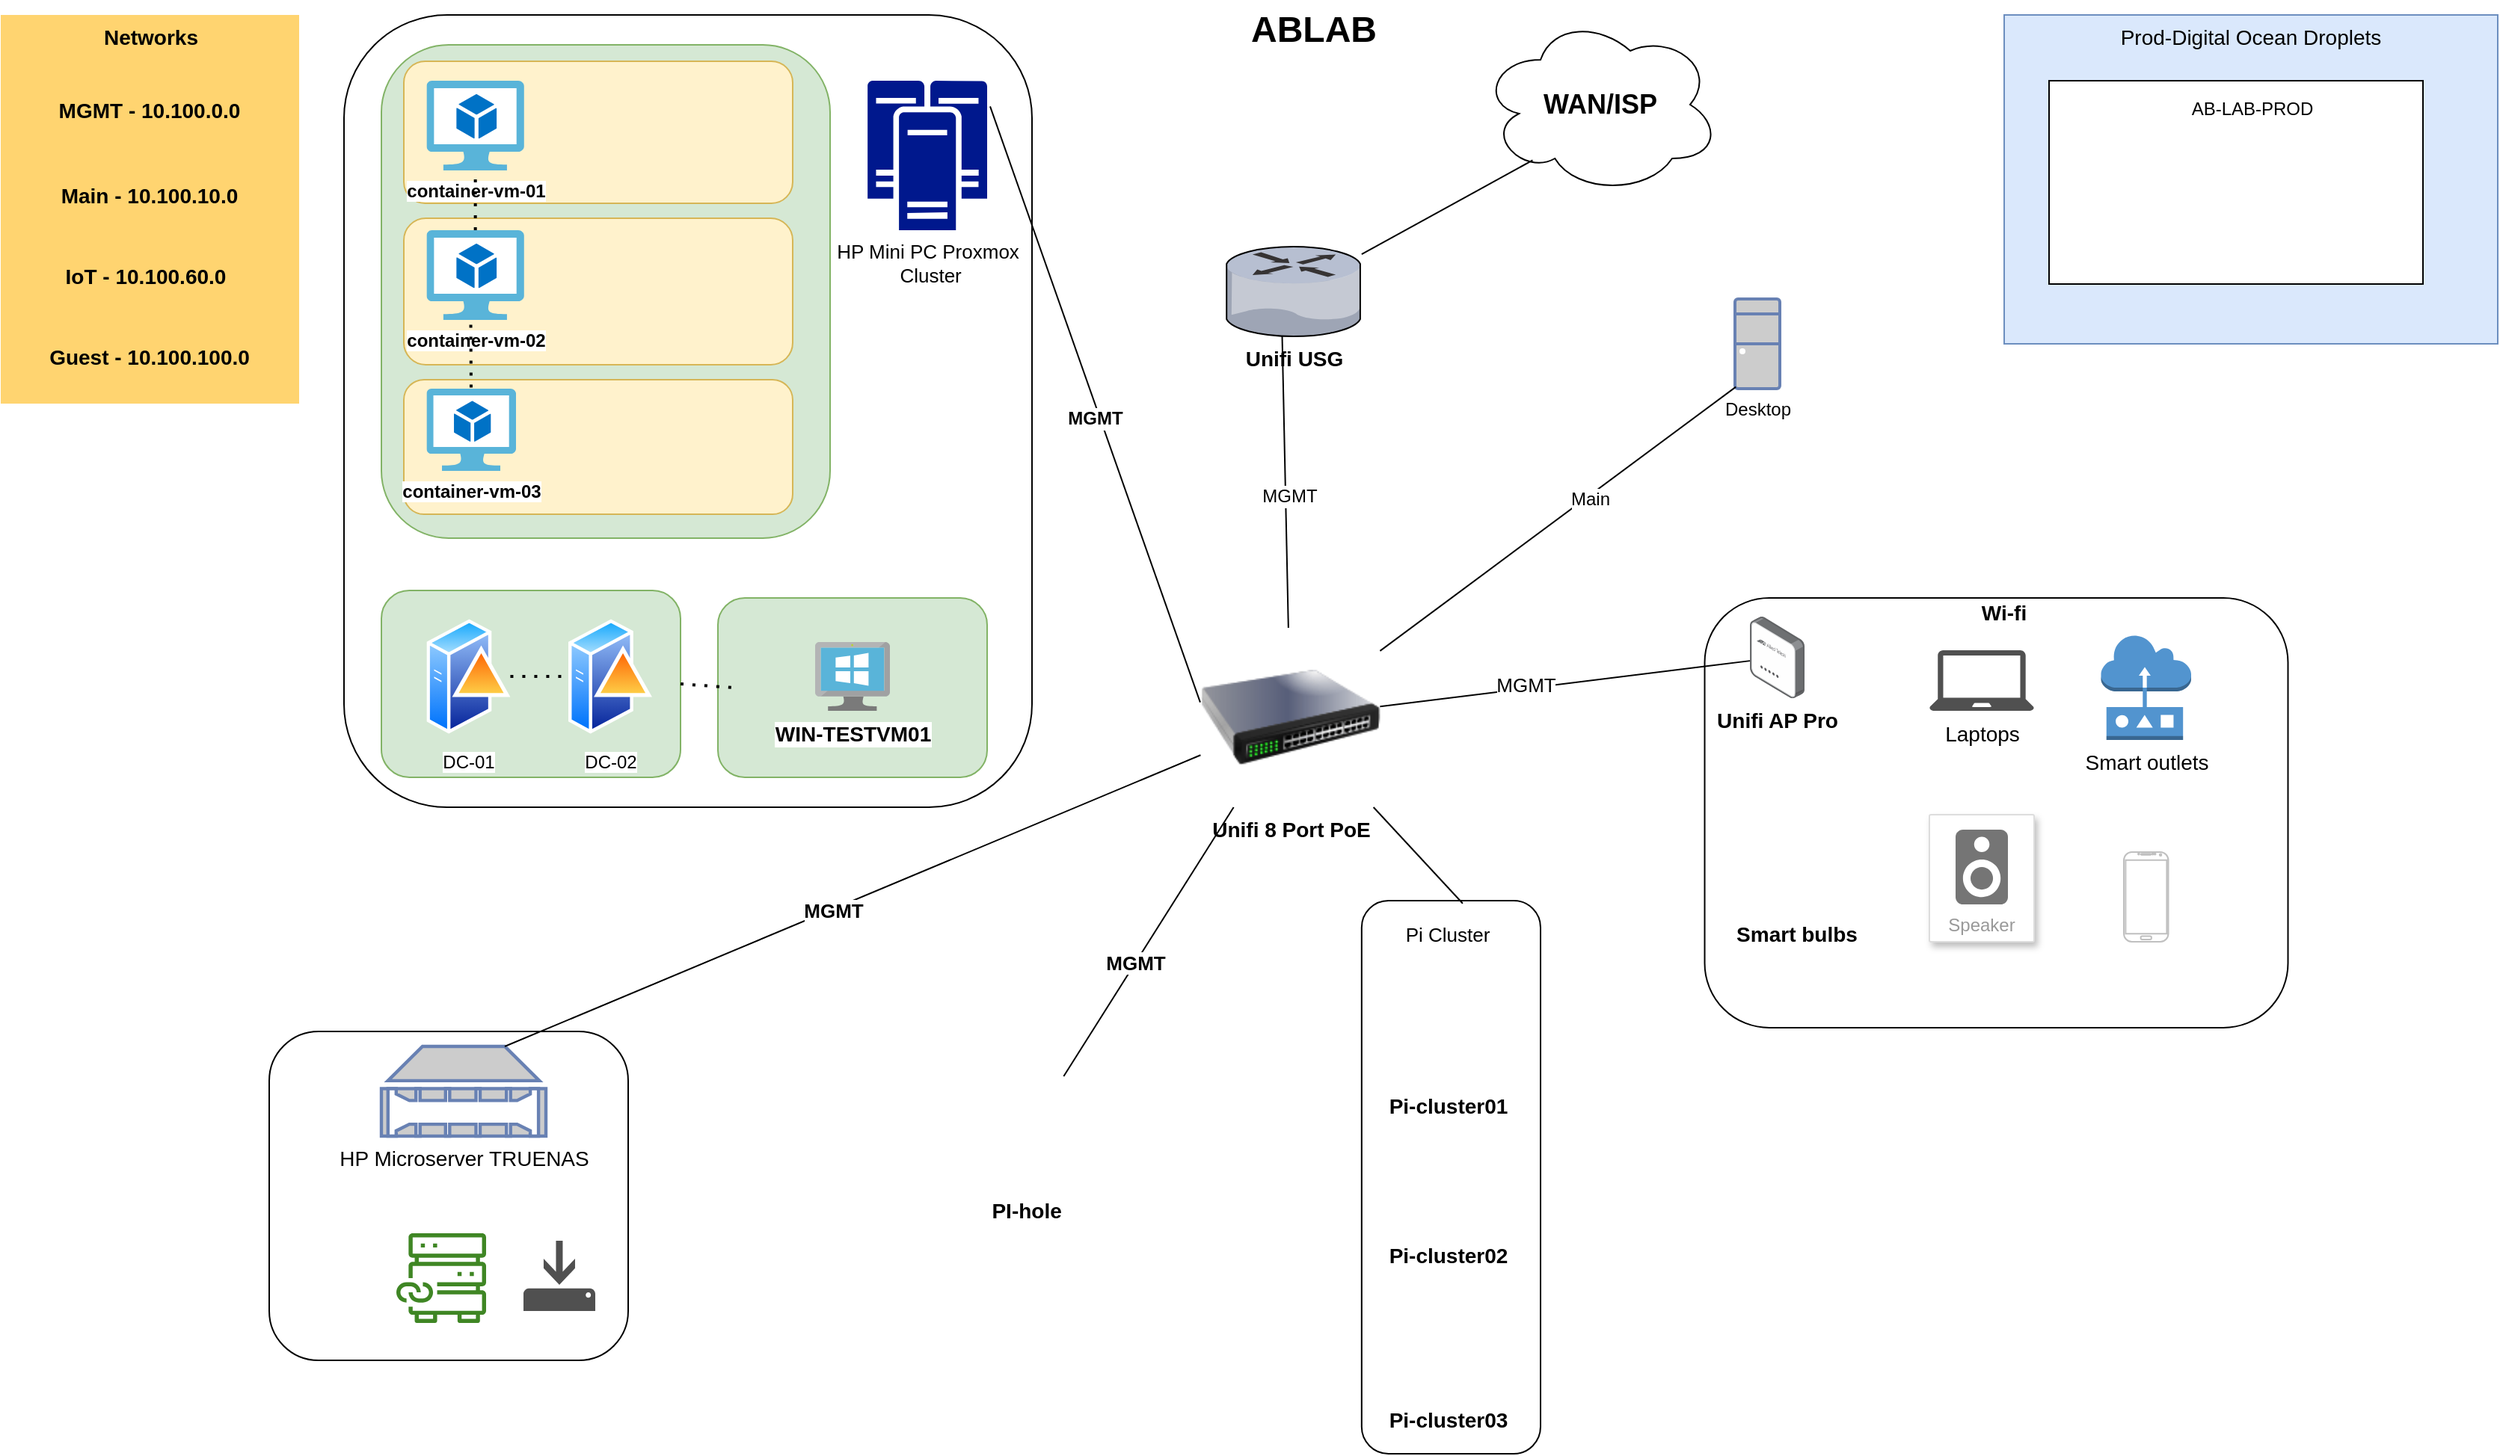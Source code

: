 <mxfile version="21.6.2" type="github">
  <diagram name="Page-1" id="e3a06f82-3646-2815-327d-82caf3d4e204">
    <mxGraphModel dx="1088" dy="1061" grid="1" gridSize="10" guides="1" tooltips="1" connect="1" arrows="1" fold="1" page="1" pageScale="1.5" pageWidth="1169" pageHeight="826" background="none" math="0" shadow="0">
      <root>
        <mxCell id="0" style=";html=1;" />
        <mxCell id="1" style=";html=1;" parent="0" />
        <mxCell id="qUjCIS87A6rbTVQXAkJ8-5" value="" style="rounded=1;whiteSpace=wrap;html=1;" vertex="1" parent="1">
          <mxGeometry x="220" y="700" width="240" height="220" as="geometry" />
        </mxCell>
        <mxCell id="x9bdqeFJQxe7NECGImG6-19" value="" style="rounded=1;whiteSpace=wrap;html=1;" parent="1" vertex="1">
          <mxGeometry x="270" y="20" width="460" height="530" as="geometry" />
        </mxCell>
        <mxCell id="x9bdqeFJQxe7NECGImG6-41" value="" style="rounded=1;whiteSpace=wrap;html=1;fillColor=#d5e8d4;strokeColor=#82b366;" parent="1" vertex="1">
          <mxGeometry x="295" y="405" width="200" height="125" as="geometry" />
        </mxCell>
        <mxCell id="x9bdqeFJQxe7NECGImG6-24" value="" style="rounded=1;whiteSpace=wrap;html=1;fillColor=#d5e8d4;strokeColor=#82b366;" parent="1" vertex="1">
          <mxGeometry x="295" y="40" width="300" height="330" as="geometry" />
        </mxCell>
        <mxCell id="x9bdqeFJQxe7NECGImG6-36" value="" style="rounded=1;whiteSpace=wrap;html=1;fillColor=#fff2cc;strokeColor=#d6b656;" parent="1" vertex="1">
          <mxGeometry x="310" y="156" width="260" height="98" as="geometry" />
        </mxCell>
        <mxCell id="x9bdqeFJQxe7NECGImG6-37" value="" style="rounded=1;whiteSpace=wrap;html=1;fillColor=#fff2cc;strokeColor=#d6b656;" parent="1" vertex="1">
          <mxGeometry x="310" y="264" width="260" height="90" as="geometry" />
        </mxCell>
        <mxCell id="x9bdqeFJQxe7NECGImG6-35" value="" style="rounded=1;whiteSpace=wrap;html=1;fillColor=#fff2cc;strokeColor=#d6b656;" parent="1" vertex="1">
          <mxGeometry x="310" y="51" width="260" height="95" as="geometry" />
        </mxCell>
        <mxCell id="6a7d8f32e03d9370-60" value="Prod-Digital Ocean Droplets" style="whiteSpace=wrap;html=1;fillColor=#dae8fc;fontSize=14;strokeColor=#6c8ebf;verticalAlign=top;" parent="1" vertex="1">
          <mxGeometry x="1380" y="20" width="330" height="220" as="geometry" />
        </mxCell>
        <mxCell id="x9bdqeFJQxe7NECGImG6-12" value="" style="rounded=0;whiteSpace=wrap;html=1;" parent="1" vertex="1">
          <mxGeometry x="1410" y="64" width="250" height="136" as="geometry" />
        </mxCell>
        <mxCell id="6a7d8f32e03d9370-57" value="Networks&lt;br&gt;" style="whiteSpace=wrap;html=1;fillColor=#FFD470;gradientColor=none;fontSize=14;strokeColor=none;verticalAlign=top;fontStyle=1" parent="1" vertex="1">
          <mxGeometry x="40.5" y="20" width="199.5" height="260" as="geometry" />
        </mxCell>
        <mxCell id="6a7d8f32e03d9370-13" value="Unifi USG" style="verticalLabelPosition=bottom;aspect=fixed;html=1;verticalAlign=top;shape=mxgraph.citrix.router;fontSize=14;fontStyle=1;" parent="1" vertex="1">
          <mxGeometry x="860" y="175" width="90.41" height="60" as="geometry" />
        </mxCell>
        <mxCell id="6a7d8f32e03d9370-62" value="ABLAB" style="text;strokeColor=none;fillColor=none;html=1;fontSize=24;fontStyle=1;verticalAlign=middle;align=center;" parent="1" vertex="1">
          <mxGeometry x="487" y="10" width="861" height="40" as="geometry" />
        </mxCell>
        <mxCell id="x9bdqeFJQxe7NECGImG6-1" value="MGMT - 10.100.0.0" style="text;html=1;strokeColor=none;fillColor=none;align=center;verticalAlign=middle;whiteSpace=wrap;rounded=0;fontSize=14;fontStyle=1" parent="1" vertex="1">
          <mxGeometry x="50" y="68" width="180" height="32" as="geometry" />
        </mxCell>
        <mxCell id="x9bdqeFJQxe7NECGImG6-2" value="Main - 10.100.10.0" style="text;html=1;strokeColor=none;fillColor=none;align=center;verticalAlign=middle;whiteSpace=wrap;rounded=0;fontSize=14;fontStyle=1" parent="1" vertex="1">
          <mxGeometry x="75" y="126" width="130" height="30" as="geometry" />
        </mxCell>
        <mxCell id="x9bdqeFJQxe7NECGImG6-4" value="IoT - 10.100.60.0" style="text;html=1;strokeColor=none;fillColor=none;align=center;verticalAlign=middle;whiteSpace=wrap;rounded=0;fontSize=14;fontStyle=1" parent="1" vertex="1">
          <mxGeometry x="80" y="180" width="115" height="30" as="geometry" />
        </mxCell>
        <mxCell id="x9bdqeFJQxe7NECGImG6-5" value="Guest - 10.100.100.0" style="text;html=1;strokeColor=none;fillColor=none;align=center;verticalAlign=middle;whiteSpace=wrap;rounded=0;fontSize=14;fontStyle=1" parent="1" vertex="1">
          <mxGeometry x="70" y="234" width="140" height="30" as="geometry" />
        </mxCell>
        <mxCell id="x9bdqeFJQxe7NECGImG6-6" value="" style="shape=image;html=1;verticalAlign=top;verticalLabelPosition=bottom;labelBackgroundColor=#ffffff;imageAspect=0;aspect=fixed;image=https://cdn1.iconfinder.com/data/icons/operating-system-flat-1/30/ubuntu-128.png" parent="1" vertex="1">
          <mxGeometry x="1420" y="99" width="66" height="66" as="geometry" />
        </mxCell>
        <mxCell id="x9bdqeFJQxe7NECGImG6-7" value="" style="shape=image;html=1;verticalAlign=top;verticalLabelPosition=bottom;labelBackgroundColor=#ffffff;imageAspect=0;aspect=fixed;image=https://cdn1.iconfinder.com/data/icons/unicons-line-vol-3/24/docker-128.png" parent="1" vertex="1">
          <mxGeometry x="1500" y="88" width="56" height="56" as="geometry" />
        </mxCell>
        <mxCell id="x9bdqeFJQxe7NECGImG6-9" value="" style="shape=image;html=1;verticalAlign=top;verticalLabelPosition=bottom;labelBackgroundColor=#ffffff;imageAspect=0;aspect=fixed;image=https://cdn1.iconfinder.com/data/icons/unicons-line-vol-3/24/docker-128.png" parent="1" vertex="1">
          <mxGeometry x="1500" y="144" width="56" height="56" as="geometry" />
        </mxCell>
        <mxCell id="x9bdqeFJQxe7NECGImG6-10" value="" style="shape=image;html=1;verticalAlign=top;verticalLabelPosition=bottom;labelBackgroundColor=#ffffff;imageAspect=0;aspect=fixed;image=https://cdn1.iconfinder.com/data/icons/unicons-line-vol-3/24/docker-128.png" parent="1" vertex="1">
          <mxGeometry x="1580" y="90" width="56" height="56" as="geometry" />
        </mxCell>
        <mxCell id="x9bdqeFJQxe7NECGImG6-11" value="" style="shape=image;html=1;verticalAlign=top;verticalLabelPosition=bottom;labelBackgroundColor=#ffffff;imageAspect=0;aspect=fixed;image=https://cdn1.iconfinder.com/data/icons/unicons-line-vol-3/24/docker-128.png" parent="1" vertex="1">
          <mxGeometry x="1580" y="144" width="56" height="56" as="geometry" />
        </mxCell>
        <mxCell id="x9bdqeFJQxe7NECGImG6-13" value="AB-LAB-PROD" style="text;html=1;strokeColor=none;fillColor=none;align=center;verticalAlign=middle;whiteSpace=wrap;rounded=0;" parent="1" vertex="1">
          <mxGeometry x="1486" y="68" width="120" height="30" as="geometry" />
        </mxCell>
        <mxCell id="x9bdqeFJQxe7NECGImG6-14" value="HP Mini PC Proxmox&lt;br style=&quot;font-size: 13px;&quot;&gt;&amp;nbsp;Cluster" style="sketch=0;aspect=fixed;pointerEvents=1;shadow=0;dashed=0;html=1;strokeColor=none;labelPosition=center;verticalLabelPosition=bottom;verticalAlign=top;align=center;fillColor=#00188D;shape=mxgraph.mscae.enterprise.cluster_server;fontSize=13;" parent="1" vertex="1">
          <mxGeometry x="620" y="64" width="80" height="100" as="geometry" />
        </mxCell>
        <mxCell id="x9bdqeFJQxe7NECGImG6-15" value="" style="endArrow=none;html=1;rounded=0;entryX=0.412;entryY=0.996;entryDx=0;entryDy=0;entryPerimeter=0;" parent="1" source="x9bdqeFJQxe7NECGImG6-16" target="6a7d8f32e03d9370-13" edge="1">
          <mxGeometry width="50" height="50" relative="1" as="geometry">
            <mxPoint x="720" y="280" as="sourcePoint" />
            <mxPoint x="620" y="300" as="targetPoint" />
          </mxGeometry>
        </mxCell>
        <mxCell id="qUjCIS87A6rbTVQXAkJ8-12" value="MGMT" style="edgeLabel;html=1;align=center;verticalAlign=middle;resizable=0;points=[];fontSize=12;" vertex="1" connectable="0" parent="x9bdqeFJQxe7NECGImG6-15">
          <mxGeometry x="-0.099" y="-2" relative="1" as="geometry">
            <mxPoint as="offset" />
          </mxGeometry>
        </mxCell>
        <mxCell id="x9bdqeFJQxe7NECGImG6-16" value="Unifi 8 Port PoE" style="image;html=1;image=img/lib/clip_art/networking/Switch_128x128.png;fontStyle=1;fontSize=14;" parent="1" vertex="1">
          <mxGeometry x="842.7" y="430" width="120" height="120" as="geometry" />
        </mxCell>
        <mxCell id="x9bdqeFJQxe7NECGImG6-18" value="" style="endArrow=none;html=1;rounded=0;entryX=-0.002;entryY=0.415;entryDx=0;entryDy=0;exitX=1.025;exitY=0.172;exitDx=0;exitDy=0;exitPerimeter=0;entryPerimeter=0;fontSize=13;" parent="1" source="x9bdqeFJQxe7NECGImG6-14" target="x9bdqeFJQxe7NECGImG6-16" edge="1">
          <mxGeometry width="50" height="50" relative="1" as="geometry">
            <mxPoint x="720" y="470" as="sourcePoint" />
            <mxPoint x="770" y="420" as="targetPoint" />
          </mxGeometry>
        </mxCell>
        <mxCell id="x9bdqeFJQxe7NECGImG6-49" value="MGMT" style="edgeLabel;html=1;align=center;verticalAlign=middle;resizable=0;points=[];fontStyle=1;fontSize=12;" parent="x9bdqeFJQxe7NECGImG6-18" vertex="1" connectable="0">
          <mxGeometry x="0.045" y="-4" relative="1" as="geometry">
            <mxPoint y="-1" as="offset" />
          </mxGeometry>
        </mxCell>
        <mxCell id="x9bdqeFJQxe7NECGImG6-20" value="&lt;b&gt;container-vm-01&lt;/b&gt;" style="image;sketch=0;aspect=fixed;html=1;points=[];align=center;fontSize=12;image=img/lib/mscae/Virtual_Machine_2.svg;" parent="1" vertex="1">
          <mxGeometry x="325.22" y="64" width="65.22" height="60" as="geometry" />
        </mxCell>
        <mxCell id="x9bdqeFJQxe7NECGImG6-22" value="&lt;b&gt;container-vm-02&lt;/b&gt;" style="image;sketch=0;aspect=fixed;html=1;points=[];align=center;fontSize=12;image=img/lib/mscae/Virtual_Machine_2.svg;" parent="1" vertex="1">
          <mxGeometry x="325.22" y="164" width="65.22" height="60" as="geometry" />
        </mxCell>
        <mxCell id="x9bdqeFJQxe7NECGImG6-23" value="container-vm-03" style="image;sketch=0;aspect=fixed;html=1;points=[];align=center;fontSize=12;image=img/lib/mscae/Virtual_Machine_2.svg;fontStyle=1" parent="1" vertex="1">
          <mxGeometry x="325.22" y="270" width="59.79" height="55" as="geometry" />
        </mxCell>
        <mxCell id="x9bdqeFJQxe7NECGImG6-25" value="" style="shape=image;html=1;verticalAlign=top;verticalLabelPosition=bottom;labelBackgroundColor=#ffffff;imageAspect=0;aspect=fixed;image=https://cdn1.iconfinder.com/data/icons/unicons-line-vol-3/24/docker-128.png" parent="1" vertex="1">
          <mxGeometry x="420" y="73.5" width="50" height="50" as="geometry" />
        </mxCell>
        <mxCell id="x9bdqeFJQxe7NECGImG6-26" value="" style="shape=image;html=1;verticalAlign=top;verticalLabelPosition=bottom;labelBackgroundColor=#ffffff;imageAspect=0;aspect=fixed;image=https://cdn1.iconfinder.com/data/icons/unicons-line-vol-3/24/docker-128.png" parent="1" vertex="1">
          <mxGeometry x="487" y="169" width="50" height="50" as="geometry" />
        </mxCell>
        <mxCell id="x9bdqeFJQxe7NECGImG6-27" value="" style="shape=image;html=1;verticalAlign=top;verticalLabelPosition=bottom;labelBackgroundColor=#ffffff;imageAspect=0;aspect=fixed;image=https://cdn1.iconfinder.com/data/icons/unicons-line-vol-3/24/docker-128.png" parent="1" vertex="1">
          <mxGeometry x="415" y="272.5" width="50" height="50" as="geometry" />
        </mxCell>
        <mxCell id="x9bdqeFJQxe7NECGImG6-28" value="" style="shape=image;html=1;verticalAlign=top;verticalLabelPosition=bottom;labelBackgroundColor=#ffffff;imageAspect=0;aspect=fixed;image=https://cdn1.iconfinder.com/data/icons/unicons-line-vol-3/24/docker-128.png" parent="1" vertex="1">
          <mxGeometry x="487" y="73.5" width="50" height="50" as="geometry" />
        </mxCell>
        <mxCell id="x9bdqeFJQxe7NECGImG6-29" value="" style="shape=image;html=1;verticalAlign=top;verticalLabelPosition=bottom;labelBackgroundColor=#ffffff;imageAspect=0;aspect=fixed;image=https://cdn1.iconfinder.com/data/icons/unicons-line-vol-3/24/docker-128.png" parent="1" vertex="1">
          <mxGeometry x="415" y="169" width="50" height="50" as="geometry" />
        </mxCell>
        <mxCell id="x9bdqeFJQxe7NECGImG6-30" value="" style="shape=image;html=1;verticalAlign=top;verticalLabelPosition=bottom;labelBackgroundColor=#ffffff;imageAspect=0;aspect=fixed;image=https://cdn1.iconfinder.com/data/icons/unicons-line-vol-3/24/docker-128.png" parent="1" vertex="1">
          <mxGeometry x="487" y="272.5" width="50" height="50" as="geometry" />
        </mxCell>
        <mxCell id="x9bdqeFJQxe7NECGImG6-31" value="DC-01" style="image;aspect=fixed;perimeter=ellipsePerimeter;html=1;align=center;shadow=0;dashed=0;spacingTop=3;image=img/lib/active_directory/domain_controller.svg;" parent="1" vertex="1">
          <mxGeometry x="325.22" y="422.5" width="56" height="80" as="geometry" />
        </mxCell>
        <mxCell id="x9bdqeFJQxe7NECGImG6-32" value="" style="endArrow=none;dashed=1;html=1;dashPattern=1 3;strokeWidth=2;rounded=0;" parent="1" source="x9bdqeFJQxe7NECGImG6-22" target="x9bdqeFJQxe7NECGImG6-20" edge="1">
          <mxGeometry width="50" height="50" relative="1" as="geometry">
            <mxPoint x="320" y="580" as="sourcePoint" />
            <mxPoint x="370" y="530" as="targetPoint" />
          </mxGeometry>
        </mxCell>
        <mxCell id="x9bdqeFJQxe7NECGImG6-33" value="" style="endArrow=none;dashed=1;html=1;dashPattern=1 3;strokeWidth=2;rounded=0;exitX=0.453;exitY=1.054;exitDx=0;exitDy=0;exitPerimeter=0;" parent="1" source="x9bdqeFJQxe7NECGImG6-22" target="x9bdqeFJQxe7NECGImG6-23" edge="1">
          <mxGeometry width="50" height="50" relative="1" as="geometry">
            <mxPoint x="419.999" y="425" as="sourcePoint" />
            <mxPoint x="416.66" y="375" as="targetPoint" />
          </mxGeometry>
        </mxCell>
        <mxCell id="x9bdqeFJQxe7NECGImG6-39" value="DC-02" style="image;aspect=fixed;perimeter=ellipsePerimeter;html=1;align=center;shadow=0;dashed=0;spacingTop=3;image=img/lib/active_directory/domain_controller.svg;" parent="1" vertex="1">
          <mxGeometry x="420" y="422.5" width="56" height="80" as="geometry" />
        </mxCell>
        <mxCell id="x9bdqeFJQxe7NECGImG6-40" value="" style="endArrow=none;dashed=1;html=1;dashPattern=1 3;strokeWidth=2;rounded=0;entryX=0;entryY=0.5;entryDx=0;entryDy=0;" parent="1" source="x9bdqeFJQxe7NECGImG6-31" target="x9bdqeFJQxe7NECGImG6-39" edge="1">
          <mxGeometry width="50" height="50" relative="1" as="geometry">
            <mxPoint x="280" y="850" as="sourcePoint" />
            <mxPoint x="330" y="800" as="targetPoint" />
          </mxGeometry>
        </mxCell>
        <mxCell id="x9bdqeFJQxe7NECGImG6-42" value="" style="rounded=1;whiteSpace=wrap;html=1;fillColor=#d5e8d4;strokeColor=#82b366;" parent="1" vertex="1">
          <mxGeometry x="520" y="410" width="180" height="120" as="geometry" />
        </mxCell>
        <mxCell id="x9bdqeFJQxe7NECGImG6-51" value="&lt;b style=&quot;font-size: 18px;&quot;&gt;WAN/ISP&lt;/b&gt;" style="ellipse;shape=cloud;whiteSpace=wrap;html=1;fontSize=18;" parent="1" vertex="1">
          <mxGeometry x="1030" y="20" width="160" height="120" as="geometry" />
        </mxCell>
        <mxCell id="x9bdqeFJQxe7NECGImG6-52" value="" style="endArrow=none;html=1;rounded=0;entryX=0.217;entryY=0.81;entryDx=0;entryDy=0;entryPerimeter=0;" parent="1" source="6a7d8f32e03d9370-13" target="x9bdqeFJQxe7NECGImG6-51" edge="1">
          <mxGeometry width="50" height="50" relative="1" as="geometry">
            <mxPoint x="990" y="190" as="sourcePoint" />
            <mxPoint x="1040" y="140" as="targetPoint" />
          </mxGeometry>
        </mxCell>
        <mxCell id="x9bdqeFJQxe7NECGImG6-53" value="WIN-TESTVM01" style="image;sketch=0;aspect=fixed;html=1;points=[];align=center;fontSize=14;image=img/lib/mscae/VirtualMachineWindows.svg;fontStyle=1" parent="1" vertex="1">
          <mxGeometry x="585" y="439.5" width="50" height="46" as="geometry" />
        </mxCell>
        <mxCell id="x9bdqeFJQxe7NECGImG6-54" value="" style="endArrow=none;dashed=1;html=1;dashPattern=1 3;strokeWidth=2;rounded=0;exitX=1;exitY=0.5;exitDx=0;exitDy=0;" parent="1" source="x9bdqeFJQxe7NECGImG6-41" edge="1">
          <mxGeometry width="50" height="50" relative="1" as="geometry">
            <mxPoint x="487" y="535.5" as="sourcePoint" />
            <mxPoint x="530" y="470" as="targetPoint" />
          </mxGeometry>
        </mxCell>
        <mxCell id="x9bdqeFJQxe7NECGImG6-55" value="&lt;font color=&quot;#000000&quot; style=&quot;font-size: 14px;&quot;&gt;HP Microserver TRUENAS&lt;/font&gt;" style="fontColor=#0066CC;verticalAlign=top;verticalLabelPosition=bottom;labelPosition=center;align=center;html=1;outlineConnect=0;fillColor=#CCCCCC;strokeColor=#6881B3;gradientColor=none;gradientDirection=north;strokeWidth=2;shape=mxgraph.networks.nas_filer;fontSize=14;" parent="1" vertex="1">
          <mxGeometry x="295" y="710" width="110" height="60" as="geometry" />
        </mxCell>
        <mxCell id="x9bdqeFJQxe7NECGImG6-56" value="" style="endArrow=none;html=1;rounded=0;exitX=0.75;exitY=0;exitDx=0;exitDy=0;exitPerimeter=0;" parent="1" source="x9bdqeFJQxe7NECGImG6-55" target="x9bdqeFJQxe7NECGImG6-16" edge="1">
          <mxGeometry width="50" height="50" relative="1" as="geometry">
            <mxPoint x="710" y="630" as="sourcePoint" />
            <mxPoint x="760" y="580" as="targetPoint" />
          </mxGeometry>
        </mxCell>
        <mxCell id="x9bdqeFJQxe7NECGImG6-57" value="MGMT" style="edgeLabel;html=1;align=center;verticalAlign=middle;resizable=0;points=[];fontSize=13;fontStyle=1" parent="x9bdqeFJQxe7NECGImG6-56" vertex="1" connectable="0">
          <mxGeometry x="-0.059" y="-1" relative="1" as="geometry">
            <mxPoint as="offset" />
          </mxGeometry>
        </mxCell>
        <mxCell id="x9bdqeFJQxe7NECGImG6-58" value="" style="shape=image;html=1;verticalAlign=top;verticalLabelPosition=bottom;labelBackgroundColor=#ffffff;imageAspect=0;aspect=fixed;image=https://cdn1.iconfinder.com/data/icons/operating-system-flat-1/30/ubuntu-128.png" parent="1" vertex="1">
          <mxGeometry x="625" y="219" width="70" height="70" as="geometry" />
        </mxCell>
        <mxCell id="x9bdqeFJQxe7NECGImG6-59" value="" style="shape=image;html=1;verticalAlign=top;verticalLabelPosition=bottom;labelBackgroundColor=#ffffff;imageAspect=0;aspect=fixed;image=https://cdn4.iconfinder.com/data/icons/social-media-2273/64/social_media_network_online_windows-128.png" parent="1" vertex="1">
          <mxGeometry x="620" y="310" width="70" height="70" as="geometry" />
        </mxCell>
        <mxCell id="x9bdqeFJQxe7NECGImG6-60" value="PI-hole&amp;nbsp;" style="shape=image;html=1;verticalAlign=top;verticalLabelPosition=bottom;labelBackgroundColor=#ffffff;imageAspect=0;aspect=fixed;image=https://cdn1.iconfinder.com/data/icons/fruit-136/64/Fruit_iconfree_Filled_Outline_raspberry-healthy-organic-food-fruit_icon-128.png;fontStyle=1;fontSize=14;" parent="1" vertex="1">
          <mxGeometry x="690" y="730" width="75" height="75" as="geometry" />
        </mxCell>
        <mxCell id="x9bdqeFJQxe7NECGImG6-61" value="" style="endArrow=none;html=1;rounded=0;" parent="1" source="x9bdqeFJQxe7NECGImG6-60" target="x9bdqeFJQxe7NECGImG6-16" edge="1">
          <mxGeometry width="50" height="50" relative="1" as="geometry">
            <mxPoint x="930" y="580" as="sourcePoint" />
            <mxPoint x="980" y="530" as="targetPoint" />
          </mxGeometry>
        </mxCell>
        <mxCell id="qUjCIS87A6rbTVQXAkJ8-3" value="MGMT" style="edgeLabel;html=1;align=center;verticalAlign=middle;resizable=0;points=[];fontSize=13;fontStyle=1" vertex="1" connectable="0" parent="x9bdqeFJQxe7NECGImG6-61">
          <mxGeometry x="-0.155" relative="1" as="geometry">
            <mxPoint as="offset" />
          </mxGeometry>
        </mxCell>
        <mxCell id="x9bdqeFJQxe7NECGImG6-64" value="" style="rounded=1;whiteSpace=wrap;html=1;labelBorderColor=default;" parent="1" vertex="1">
          <mxGeometry x="1179.75" y="410" width="390" height="287.5" as="geometry" />
        </mxCell>
        <mxCell id="x9bdqeFJQxe7NECGImG6-62" value="Unifi AP Pro&lt;br style=&quot;font-size: 14px;&quot;&gt;" style="image;points=[];aspect=fixed;html=1;align=center;shadow=0;dashed=0;image=img/lib/allied_telesis/wireless/Access_Point_Indoor.svg;fontStyle=1;fontSize=14;" parent="1" vertex="1">
          <mxGeometry x="1210" y="422.5" width="36.6" height="54.6" as="geometry" />
        </mxCell>
        <mxCell id="x9bdqeFJQxe7NECGImG6-63" value="" style="endArrow=none;html=1;rounded=0;" parent="1" source="x9bdqeFJQxe7NECGImG6-16" target="x9bdqeFJQxe7NECGImG6-62" edge="1">
          <mxGeometry width="50" height="50" relative="1" as="geometry">
            <mxPoint x="1180" y="550" as="sourcePoint" />
            <mxPoint x="1230" y="500" as="targetPoint" />
          </mxGeometry>
        </mxCell>
        <mxCell id="qUjCIS87A6rbTVQXAkJ8-11" value="MGMT" style="edgeLabel;html=1;align=center;verticalAlign=middle;resizable=0;points=[];fontSize=13;" vertex="1" connectable="0" parent="x9bdqeFJQxe7NECGImG6-63">
          <mxGeometry x="-0.211" y="3" relative="1" as="geometry">
            <mxPoint as="offset" />
          </mxGeometry>
        </mxCell>
        <mxCell id="x9bdqeFJQxe7NECGImG6-65" value="Laptops" style="sketch=0;pointerEvents=1;shadow=0;dashed=0;html=1;strokeColor=none;fillColor=#505050;labelPosition=center;verticalLabelPosition=bottom;verticalAlign=top;outlineConnect=0;align=center;shape=mxgraph.office.devices.laptop;fontSize=14;labelBackgroundColor=default;" parent="1" vertex="1">
          <mxGeometry x="1330" y="445" width="70" height="40.5" as="geometry" />
        </mxCell>
        <mxCell id="x9bdqeFJQxe7NECGImG6-66" value="Smart outlets" style="outlineConnect=0;dashed=0;verticalLabelPosition=bottom;verticalAlign=top;align=center;html=1;shape=mxgraph.aws3.sensor;fillColor=#5294CF;gradientColor=none;fontSize=14;labelBackgroundColor=default;" parent="1" vertex="1">
          <mxGeometry x="1444.75" y="435" width="60.25" height="70" as="geometry" />
        </mxCell>
        <mxCell id="x9bdqeFJQxe7NECGImG6-67" value="" style="verticalLabelPosition=bottom;verticalAlign=top;html=1;shadow=0;dashed=0;strokeWidth=1;shape=mxgraph.android.phone2;strokeColor=#c0c0c0;" parent="1" vertex="1">
          <mxGeometry x="1460" y="580" width="29.75" height="60" as="geometry" />
        </mxCell>
        <mxCell id="x9bdqeFJQxe7NECGImG6-68" value="Smart bulbs" style="shape=image;html=1;verticalAlign=top;verticalLabelPosition=bottom;labelBackgroundColor=#ffffff;imageAspect=0;aspect=fixed;image=https://cdn4.iconfinder.com/data/icons/success-filloutline/64/idea-read-knowledge-light_bulb-thinking-128.png;fontStyle=1;fontSize=14;" parent="1" vertex="1">
          <mxGeometry x="1210" y="558" width="62" height="62" as="geometry" />
        </mxCell>
        <mxCell id="x9bdqeFJQxe7NECGImG6-69" value="Wi-fi" style="text;html=1;strokeColor=none;fillColor=none;align=center;verticalAlign=middle;whiteSpace=wrap;rounded=0;fontStyle=1;fontSize=14;labelBackgroundColor=default;" parent="1" vertex="1">
          <mxGeometry x="1350" y="405" width="60" height="30" as="geometry" />
        </mxCell>
        <mxCell id="x9bdqeFJQxe7NECGImG6-73" value="" style="rounded=1;whiteSpace=wrap;html=1;" parent="1" vertex="1">
          <mxGeometry x="950.41" y="612.5" width="119.59" height="370" as="geometry" />
        </mxCell>
        <mxCell id="x9bdqeFJQxe7NECGImG6-70" value="Pi-cluster01" style="shape=image;html=1;verticalAlign=top;verticalLabelPosition=bottom;labelBackgroundColor=#ffffff;imageAspect=0;aspect=fixed;image=https://cdn1.iconfinder.com/data/icons/fruit-136/64/Fruit_iconfree_Filled_Outline_raspberry-healthy-organic-food-fruit_icon-128.png;fontStyle=1;fontSize=14;" parent="1" vertex="1">
          <mxGeometry x="970" y="660" width="75" height="75" as="geometry" />
        </mxCell>
        <mxCell id="x9bdqeFJQxe7NECGImG6-71" value="Pi-cluster02" style="shape=image;html=1;verticalAlign=top;verticalLabelPosition=bottom;labelBackgroundColor=#ffffff;imageAspect=0;aspect=fixed;image=https://cdn1.iconfinder.com/data/icons/fruit-136/64/Fruit_iconfree_Filled_Outline_raspberry-healthy-organic-food-fruit_icon-128.png;fontStyle=1;fontSize=14;" parent="1" vertex="1">
          <mxGeometry x="970" y="760" width="75" height="75" as="geometry" />
        </mxCell>
        <mxCell id="x9bdqeFJQxe7NECGImG6-72" value="Pi-cluster03" style="shape=image;html=1;verticalAlign=top;verticalLabelPosition=bottom;labelBackgroundColor=#ffffff;imageAspect=0;aspect=fixed;image=https://cdn1.iconfinder.com/data/icons/fruit-136/64/Fruit_iconfree_Filled_Outline_raspberry-healthy-organic-food-fruit_icon-128.png;fontStyle=1;fontSize=14;" parent="1" vertex="1">
          <mxGeometry x="970" y="870" width="75" height="75" as="geometry" />
        </mxCell>
        <mxCell id="x9bdqeFJQxe7NECGImG6-74" value="Desktop" style="fontColor=#000000;verticalAlign=top;verticalLabelPosition=bottom;labelPosition=center;align=center;html=1;outlineConnect=0;fillColor=#CCCCCC;strokeColor=#6881B3;gradientColor=none;gradientDirection=north;strokeWidth=2;shape=mxgraph.networks.desktop_pc;labelBackgroundColor=default;" parent="1" vertex="1">
          <mxGeometry x="1200" y="210" width="30" height="60" as="geometry" />
        </mxCell>
        <mxCell id="qUjCIS87A6rbTVQXAkJ8-1" value="" style="endArrow=none;html=1;rounded=0;exitX=0.565;exitY=0.005;exitDx=0;exitDy=0;exitPerimeter=0;" edge="1" parent="1" source="x9bdqeFJQxe7NECGImG6-73" target="x9bdqeFJQxe7NECGImG6-16">
          <mxGeometry width="50" height="50" relative="1" as="geometry">
            <mxPoint x="1030" y="600" as="sourcePoint" />
            <mxPoint x="1080" y="550" as="targetPoint" />
          </mxGeometry>
        </mxCell>
        <mxCell id="qUjCIS87A6rbTVQXAkJ8-2" value="Pi Cluster" style="text;html=1;strokeColor=none;fillColor=none;align=center;verticalAlign=middle;whiteSpace=wrap;rounded=0;fontSize=13;" vertex="1" parent="1">
          <mxGeometry x="977.5" y="620" width="60" height="30" as="geometry" />
        </mxCell>
        <mxCell id="qUjCIS87A6rbTVQXAkJ8-4" value="" style="endArrow=none;html=1;rounded=0;entryX=0.02;entryY=0.98;entryDx=0;entryDy=0;entryPerimeter=0;" edge="1" parent="1" source="x9bdqeFJQxe7NECGImG6-16" target="x9bdqeFJQxe7NECGImG6-74">
          <mxGeometry width="50" height="50" relative="1" as="geometry">
            <mxPoint x="1030" y="404" as="sourcePoint" />
            <mxPoint x="1080" y="354" as="targetPoint" />
          </mxGeometry>
        </mxCell>
        <mxCell id="qUjCIS87A6rbTVQXAkJ8-13" value="Main" style="edgeLabel;html=1;align=center;verticalAlign=middle;resizable=0;points=[];fontSize=12;" vertex="1" connectable="0" parent="qUjCIS87A6rbTVQXAkJ8-4">
          <mxGeometry x="0.169" y="-2" relative="1" as="geometry">
            <mxPoint as="offset" />
          </mxGeometry>
        </mxCell>
        <mxCell id="qUjCIS87A6rbTVQXAkJ8-6" value="" style="shape=image;html=1;verticalAlign=top;verticalLabelPosition=bottom;labelBackgroundColor=#ffffff;imageAspect=0;aspect=fixed;image=https://cdn1.iconfinder.com/data/icons/nuvola2/128x128/apps/samba.png" vertex="1" parent="1">
          <mxGeometry x="230" y="830" width="70" height="70" as="geometry" />
        </mxCell>
        <mxCell id="qUjCIS87A6rbTVQXAkJ8-7" value="" style="sketch=0;outlineConnect=0;fontColor=#232F3E;gradientColor=none;fillColor=#3F8624;strokeColor=none;dashed=0;verticalLabelPosition=bottom;verticalAlign=top;align=center;html=1;fontSize=12;fontStyle=0;aspect=fixed;pointerEvents=1;shape=mxgraph.aws4.file_cache_on_premises_nfs_linked_datasets;" vertex="1" parent="1">
          <mxGeometry x="305" y="835" width="60" height="60" as="geometry" />
        </mxCell>
        <mxCell id="qUjCIS87A6rbTVQXAkJ8-8" value="" style="sketch=0;pointerEvents=1;shadow=0;dashed=0;html=1;strokeColor=none;fillColor=#505050;labelPosition=center;verticalLabelPosition=bottom;verticalAlign=top;outlineConnect=0;align=center;shape=mxgraph.office.concepts.backup_local;" vertex="1" parent="1">
          <mxGeometry x="390" y="840" width="48" height="47" as="geometry" />
        </mxCell>
        <mxCell id="qUjCIS87A6rbTVQXAkJ8-9" value="Speaker" style="strokeColor=#dddddd;shadow=1;strokeWidth=1;rounded=1;absoluteArcSize=1;arcSize=2;labelPosition=center;verticalLabelPosition=middle;align=center;verticalAlign=bottom;spacingLeft=0;fontColor=#999999;fontSize=12;whiteSpace=wrap;spacingBottom=2;html=1;" vertex="1" parent="1">
          <mxGeometry x="1330" y="555" width="70" height="85" as="geometry" />
        </mxCell>
        <mxCell id="qUjCIS87A6rbTVQXAkJ8-10" value="" style="sketch=0;dashed=0;connectable=0;html=1;fillColor=#757575;strokeColor=none;shape=mxgraph.gcp2.speaker;part=1;" vertex="1" parent="qUjCIS87A6rbTVQXAkJ8-9">
          <mxGeometry x="0.5" width="35" height="50" relative="1" as="geometry">
            <mxPoint x="-17.5" y="10" as="offset" />
          </mxGeometry>
        </mxCell>
      </root>
    </mxGraphModel>
  </diagram>
</mxfile>
